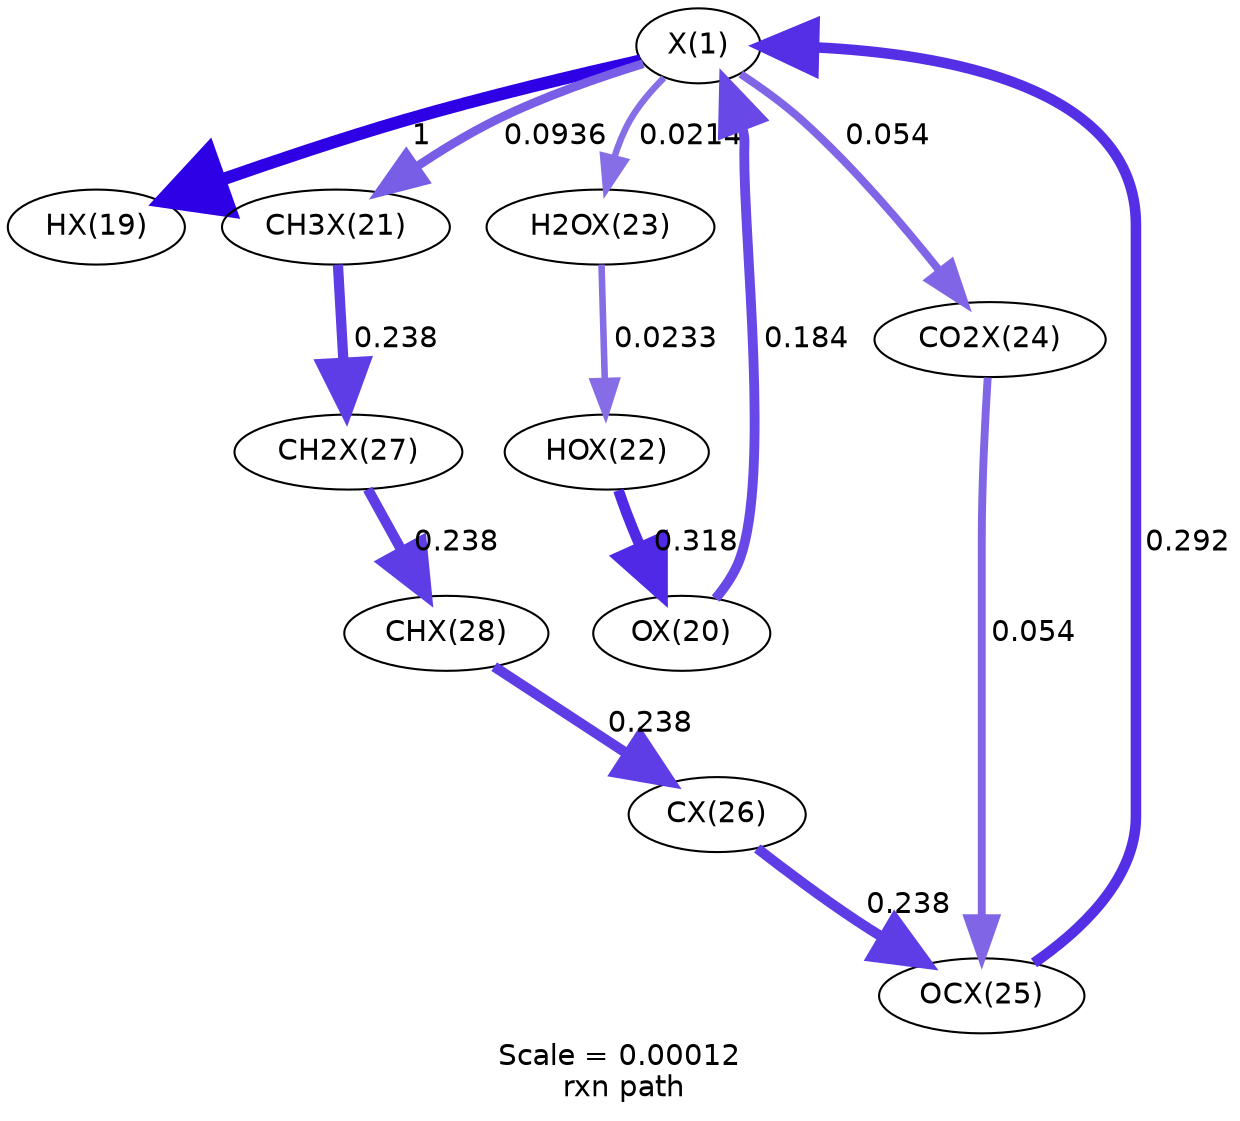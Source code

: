 digraph reaction_paths {
center=1;
s22 -> s23[fontname="Helvetica", penwidth=6, arrowsize=3, color="0.7, 1.5, 0.9"
, label=" 1"];
s24 -> s22[fontname="Helvetica", penwidth=4.72, arrowsize=2.36, color="0.7, 0.684, 0.9"
, label=" 0.184"];
s22 -> s25[fontname="Helvetica", penwidth=4.21, arrowsize=2.11, color="0.7, 0.594, 0.9"
, label=" 0.0936"];
s29 -> s22[fontname="Helvetica", penwidth=5.07, arrowsize=2.54, color="0.7, 0.792, 0.9"
, label=" 0.292"];
s22 -> s27[fontname="Helvetica", penwidth=3.1, arrowsize=1.55, color="0.7, 0.521, 0.9"
, label=" 0.0214"];
s22 -> s28[fontname="Helvetica", penwidth=3.8, arrowsize=1.9, color="0.7, 0.554, 0.9"
, label=" 0.054"];
s26 -> s24[fontname="Helvetica", penwidth=5.13, arrowsize=2.57, color="0.7, 0.818, 0.9"
, label=" 0.318"];
s27 -> s26[fontname="Helvetica", penwidth=3.16, arrowsize=1.58, color="0.7, 0.523, 0.9"
, label=" 0.0233"];
s25 -> s31[fontname="Helvetica", penwidth=4.92, arrowsize=2.46, color="0.7, 0.738, 0.9"
, label=" 0.238"];
s31 -> s32[fontname="Helvetica", penwidth=4.92, arrowsize=2.46, color="0.7, 0.738, 0.9"
, label=" 0.238"];
s32 -> s30[fontname="Helvetica", penwidth=4.92, arrowsize=2.46, color="0.7, 0.738, 0.9"
, label=" 0.238"];
s30 -> s29[fontname="Helvetica", penwidth=4.92, arrowsize=2.46, color="0.7, 0.738, 0.9"
, label=" 0.238"];
s28 -> s29[fontname="Helvetica", penwidth=3.8, arrowsize=1.9, color="0.7, 0.554, 0.9"
, label=" 0.054"];
s22 [ fontname="Helvetica", label="X(1)"];
s23 [ fontname="Helvetica", label="HX(19)"];
s24 [ fontname="Helvetica", label="OX(20)"];
s25 [ fontname="Helvetica", label="CH3X(21)"];
s26 [ fontname="Helvetica", label="HOX(22)"];
s27 [ fontname="Helvetica", label="H2OX(23)"];
s28 [ fontname="Helvetica", label="CO2X(24)"];
s29 [ fontname="Helvetica", label="OCX(25)"];
s30 [ fontname="Helvetica", label="CX(26)"];
s31 [ fontname="Helvetica", label="CH2X(27)"];
s32 [ fontname="Helvetica", label="CHX(28)"];
 label = "Scale = 0.00012\l rxn path";
 fontname = "Helvetica";
}
